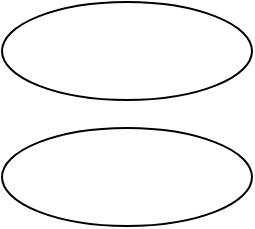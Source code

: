 <mxfile version="15.7.3" type="github">
  <diagram id="XLh6PeHuTJk1JMMVZsZq" name="Page-1">
    <mxGraphModel dx="946" dy="614" grid="0" gridSize="10" guides="1" tooltips="1" connect="1" arrows="1" fold="1" page="1" pageScale="1" pageWidth="827" pageHeight="1169" math="0" shadow="0">
      <root>
        <mxCell id="0" />
        <mxCell id="1" parent="0" />
        <mxCell id="B35P_RnnMUQNIVXsbhu0-6" value="" style="ellipse;whiteSpace=wrap;html=1;rotation=0;" vertex="1" parent="1">
          <mxGeometry x="107" y="160" width="125" height="49" as="geometry" />
        </mxCell>
        <mxCell id="B35P_RnnMUQNIVXsbhu0-7" value="" style="ellipse;whiteSpace=wrap;html=1;rotation=0;" vertex="1" parent="1">
          <mxGeometry x="107" y="97" width="125" height="49" as="geometry" />
        </mxCell>
      </root>
    </mxGraphModel>
  </diagram>
</mxfile>
